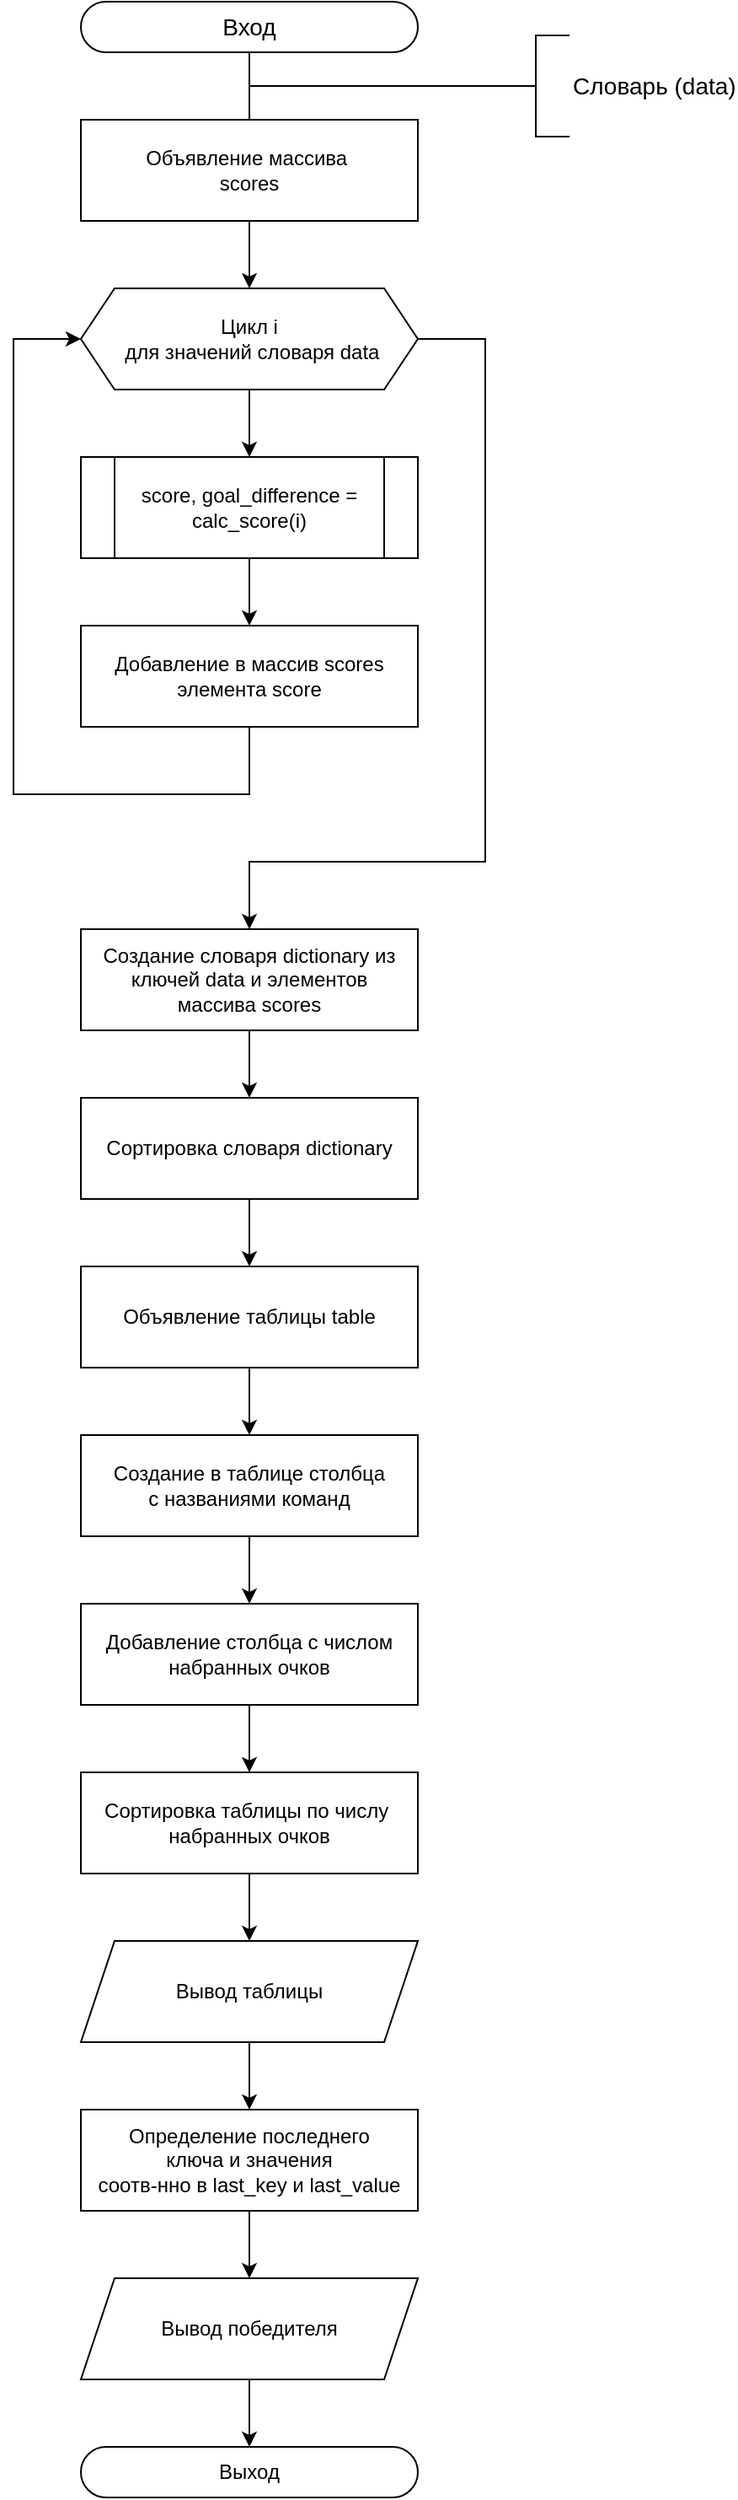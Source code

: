 <mxfile version="21.2.1" type="device">
  <diagram name="Страница 1" id="6tMGNJNM4NKZPwXtHnVI">
    <mxGraphModel dx="584" dy="793" grid="1" gridSize="10" guides="1" tooltips="1" connect="1" arrows="1" fold="1" page="1" pageScale="1" pageWidth="827" pageHeight="1169" math="0" shadow="0">
      <root>
        <mxCell id="0" />
        <mxCell id="1" parent="0" />
        <mxCell id="Q8PbNGjHBaHUHqc-n6fm-56" style="edgeStyle=orthogonalEdgeStyle;rounded=0;orthogonalLoop=1;jettySize=auto;html=1;entryX=0.5;entryY=0;entryDx=0;entryDy=0;fontSize=14;" parent="1" source="Q8PbNGjHBaHUHqc-n6fm-1" edge="1">
          <mxGeometry relative="1" as="geometry">
            <mxPoint x="200" y="200" as="targetPoint" />
          </mxGeometry>
        </mxCell>
        <mxCell id="Q8PbNGjHBaHUHqc-n6fm-1" value="Вход" style="rounded=1;whiteSpace=wrap;html=1;arcSize=50;fontSize=14;" parent="1" vertex="1">
          <mxGeometry x="100" y="70" width="200" height="30" as="geometry" />
        </mxCell>
        <mxCell id="Q8PbNGjHBaHUHqc-n6fm-65" style="edgeStyle=orthogonalEdgeStyle;rounded=0;orthogonalLoop=1;jettySize=auto;html=1;endArrow=none;endFill=0;fontSize=14;" parent="1" source="Q8PbNGjHBaHUHqc-n6fm-6" edge="1">
          <mxGeometry relative="1" as="geometry">
            <mxPoint x="200" y="140" as="targetPoint" />
            <Array as="points">
              <mxPoint x="200" y="120" />
            </Array>
          </mxGeometry>
        </mxCell>
        <mxCell id="Q8PbNGjHBaHUHqc-n6fm-6" value="Словарь (data)" style="strokeWidth=1;html=1;shape=mxgraph.flowchart.annotation_2;align=left;labelPosition=right;pointerEvents=1;fontSize=14;" parent="1" vertex="1">
          <mxGeometry x="350" y="90" width="40" height="60" as="geometry" />
        </mxCell>
        <mxCell id="Q8PbNGjHBaHUHqc-n6fm-44" style="edgeStyle=orthogonalEdgeStyle;rounded=0;orthogonalLoop=1;jettySize=auto;html=1;entryX=0.5;entryY=0;entryDx=0;entryDy=0;" parent="1" edge="1">
          <mxGeometry relative="1" as="geometry">
            <mxPoint x="200.0" y="260" as="sourcePoint" />
          </mxGeometry>
        </mxCell>
        <mxCell id="Q8PbNGjHBaHUHqc-n6fm-45" style="edgeStyle=orthogonalEdgeStyle;rounded=0;orthogonalLoop=1;jettySize=auto;html=1;entryX=0.5;entryY=0;entryDx=0;entryDy=0;" parent="1" edge="1">
          <mxGeometry relative="1" as="geometry">
            <mxPoint x="200.0" y="360" as="sourcePoint" />
          </mxGeometry>
        </mxCell>
        <mxCell id="Q8PbNGjHBaHUHqc-n6fm-53" style="edgeStyle=orthogonalEdgeStyle;rounded=0;orthogonalLoop=1;jettySize=auto;html=1;entryX=0.5;entryY=0;entryDx=0;entryDy=0;" parent="1" edge="1">
          <mxGeometry relative="1" as="geometry">
            <mxPoint x="200.0" y="460" as="sourcePoint" />
          </mxGeometry>
        </mxCell>
        <mxCell id="Q8PbNGjHBaHUHqc-n6fm-54" style="edgeStyle=orthogonalEdgeStyle;rounded=0;orthogonalLoop=1;jettySize=auto;html=1;" parent="1" edge="1">
          <mxGeometry relative="1" as="geometry">
            <mxPoint x="200.0" y="560" as="sourcePoint" />
          </mxGeometry>
        </mxCell>
        <mxCell id="Q8PbNGjHBaHUHqc-n6fm-50" style="edgeStyle=orthogonalEdgeStyle;rounded=0;orthogonalLoop=1;jettySize=auto;html=1;entryX=0.5;entryY=0;entryDx=0;entryDy=0;" parent="1" edge="1">
          <mxGeometry relative="1" as="geometry">
            <mxPoint x="200.0" y="660" as="sourcePoint" />
          </mxGeometry>
        </mxCell>
        <mxCell id="Q8PbNGjHBaHUHqc-n6fm-51" style="edgeStyle=orthogonalEdgeStyle;rounded=0;orthogonalLoop=1;jettySize=auto;html=1;entryX=0.5;entryY=0;entryDx=0;entryDy=0;" parent="1" edge="1">
          <mxGeometry relative="1" as="geometry">
            <mxPoint x="200.0" y="760" as="sourcePoint" />
          </mxGeometry>
        </mxCell>
        <mxCell id="Q8PbNGjHBaHUHqc-n6fm-52" style="edgeStyle=orthogonalEdgeStyle;rounded=0;orthogonalLoop=1;jettySize=auto;html=1;entryX=0;entryY=0.5;entryDx=0;entryDy=0;" parent="1" edge="1">
          <mxGeometry relative="1" as="geometry">
            <mxPoint x="100" y="630" as="targetPoint" />
            <Array as="points">
              <mxPoint x="200" y="880" />
              <mxPoint x="60" y="880" />
              <mxPoint x="60" y="630" />
            </Array>
          </mxGeometry>
        </mxCell>
        <mxCell id="wm96Qt1JqF1Xcq8qNvsb-16" style="edgeStyle=orthogonalEdgeStyle;rounded=0;orthogonalLoop=1;jettySize=auto;html=1;" edge="1" parent="1">
          <mxGeometry relative="1" as="geometry">
            <mxPoint x="200" y="200" as="targetPoint" />
            <mxPoint x="200" y="160" as="sourcePoint" />
          </mxGeometry>
        </mxCell>
        <mxCell id="Q8PbNGjHBaHUHqc-n6fm-101" style="edgeStyle=orthogonalEdgeStyle;rounded=0;orthogonalLoop=1;jettySize=auto;html=1;entryX=0.5;entryY=0;entryDx=0;entryDy=0;fontSize=15;" parent="1" target="Q8PbNGjHBaHUHqc-n6fm-100" edge="1">
          <mxGeometry relative="1" as="geometry">
            <mxPoint x="80" y="880" as="sourcePoint" />
          </mxGeometry>
        </mxCell>
        <mxCell id="Q8PbNGjHBaHUHqc-n6fm-117" style="edgeStyle=orthogonalEdgeStyle;rounded=0;orthogonalLoop=1;jettySize=auto;html=1;entryX=0.5;entryY=0;entryDx=0;entryDy=0;fontSize=15;" parent="1" target="Q8PbNGjHBaHUHqc-n6fm-35" edge="1">
          <mxGeometry relative="1" as="geometry">
            <Array as="points">
              <mxPoint x="260" y="650.0" />
              <mxPoint x="260" y="1511" />
            </Array>
            <mxPoint x="179.697" y="650.091" as="sourcePoint" />
          </mxGeometry>
        </mxCell>
        <mxCell id="Q8PbNGjHBaHUHqc-n6fm-116" style="edgeStyle=orthogonalEdgeStyle;rounded=0;orthogonalLoop=1;jettySize=auto;html=1;entryX=0;entryY=0.5;entryDx=0;entryDy=0;fontSize=15;" parent="1" source="Q8PbNGjHBaHUHqc-n6fm-114" edge="1">
          <mxGeometry relative="1" as="geometry">
            <Array as="points">
              <mxPoint x="80" y="1460" />
              <mxPoint x="-100" y="1460" />
              <mxPoint x="-100" y="650" />
            </Array>
            <mxPoint x="-20" y="650" as="targetPoint" />
          </mxGeometry>
        </mxCell>
        <mxCell id="wm96Qt1JqF1Xcq8qNvsb-49" style="edgeStyle=orthogonalEdgeStyle;rounded=0;orthogonalLoop=1;jettySize=auto;html=1;entryX=0.5;entryY=0;entryDx=0;entryDy=0;" edge="1" parent="1" source="wm96Qt1JqF1Xcq8qNvsb-47" target="wm96Qt1JqF1Xcq8qNvsb-48">
          <mxGeometry relative="1" as="geometry" />
        </mxCell>
        <mxCell id="wm96Qt1JqF1Xcq8qNvsb-47" value="Объявление массива&amp;nbsp;&lt;br&gt;scores" style="rounded=0;whiteSpace=wrap;html=1;" vertex="1" parent="1">
          <mxGeometry x="100" y="140" width="200" height="60" as="geometry" />
        </mxCell>
        <mxCell id="wm96Qt1JqF1Xcq8qNvsb-52" style="edgeStyle=orthogonalEdgeStyle;rounded=0;orthogonalLoop=1;jettySize=auto;html=1;entryX=0.5;entryY=0;entryDx=0;entryDy=0;" edge="1" parent="1" source="wm96Qt1JqF1Xcq8qNvsb-48" target="wm96Qt1JqF1Xcq8qNvsb-50">
          <mxGeometry relative="1" as="geometry" />
        </mxCell>
        <mxCell id="wm96Qt1JqF1Xcq8qNvsb-56" style="edgeStyle=orthogonalEdgeStyle;rounded=0;orthogonalLoop=1;jettySize=auto;html=1;entryX=0.5;entryY=0;entryDx=0;entryDy=0;" edge="1" parent="1" source="wm96Qt1JqF1Xcq8qNvsb-48" target="wm96Qt1JqF1Xcq8qNvsb-55">
          <mxGeometry relative="1" as="geometry">
            <Array as="points">
              <mxPoint x="340" y="270" />
              <mxPoint x="340" y="580" />
              <mxPoint x="200" y="580" />
            </Array>
          </mxGeometry>
        </mxCell>
        <mxCell id="wm96Qt1JqF1Xcq8qNvsb-48" value="Цикл i&lt;br&gt;&amp;nbsp;для значений словаря data" style="shape=hexagon;perimeter=hexagonPerimeter2;whiteSpace=wrap;html=1;fixedSize=1;" vertex="1" parent="1">
          <mxGeometry x="100" y="240" width="200" height="60" as="geometry" />
        </mxCell>
        <mxCell id="wm96Qt1JqF1Xcq8qNvsb-53" style="edgeStyle=orthogonalEdgeStyle;rounded=0;orthogonalLoop=1;jettySize=auto;html=1;entryX=0.5;entryY=0;entryDx=0;entryDy=0;" edge="1" parent="1" source="wm96Qt1JqF1Xcq8qNvsb-50" target="wm96Qt1JqF1Xcq8qNvsb-51">
          <mxGeometry relative="1" as="geometry" />
        </mxCell>
        <mxCell id="wm96Qt1JqF1Xcq8qNvsb-50" value="score, goal_difference = calc_score(i)" style="shape=process;whiteSpace=wrap;html=1;backgroundOutline=1;" vertex="1" parent="1">
          <mxGeometry x="100" y="340" width="200" height="60" as="geometry" />
        </mxCell>
        <mxCell id="wm96Qt1JqF1Xcq8qNvsb-54" style="edgeStyle=orthogonalEdgeStyle;rounded=0;orthogonalLoop=1;jettySize=auto;html=1;" edge="1" parent="1" source="wm96Qt1JqF1Xcq8qNvsb-51" target="wm96Qt1JqF1Xcq8qNvsb-48">
          <mxGeometry relative="1" as="geometry">
            <Array as="points">
              <mxPoint x="200" y="540" />
              <mxPoint x="60" y="540" />
              <mxPoint x="60" y="270" />
            </Array>
          </mxGeometry>
        </mxCell>
        <mxCell id="wm96Qt1JqF1Xcq8qNvsb-51" value="Добавление в массив scores элемента score" style="rounded=0;whiteSpace=wrap;html=1;" vertex="1" parent="1">
          <mxGeometry x="100" y="440" width="200" height="60" as="geometry" />
        </mxCell>
        <mxCell id="wm96Qt1JqF1Xcq8qNvsb-58" style="edgeStyle=orthogonalEdgeStyle;rounded=0;orthogonalLoop=1;jettySize=auto;html=1;entryX=0.5;entryY=0;entryDx=0;entryDy=0;" edge="1" parent="1" source="wm96Qt1JqF1Xcq8qNvsb-55" target="wm96Qt1JqF1Xcq8qNvsb-57">
          <mxGeometry relative="1" as="geometry" />
        </mxCell>
        <mxCell id="wm96Qt1JqF1Xcq8qNvsb-55" value="Создание словаря dictionary из ключей data и элементов&lt;br&gt;массива scores" style="rounded=0;whiteSpace=wrap;html=1;" vertex="1" parent="1">
          <mxGeometry x="100" y="620" width="200" height="60" as="geometry" />
        </mxCell>
        <mxCell id="wm96Qt1JqF1Xcq8qNvsb-66" style="edgeStyle=orthogonalEdgeStyle;rounded=0;orthogonalLoop=1;jettySize=auto;html=1;entryX=0.5;entryY=0;entryDx=0;entryDy=0;" edge="1" parent="1" source="wm96Qt1JqF1Xcq8qNvsb-57" target="wm96Qt1JqF1Xcq8qNvsb-59">
          <mxGeometry relative="1" as="geometry" />
        </mxCell>
        <mxCell id="wm96Qt1JqF1Xcq8qNvsb-57" value="Сортировка словаря dictionary" style="rounded=0;whiteSpace=wrap;html=1;" vertex="1" parent="1">
          <mxGeometry x="100" y="720" width="200" height="60" as="geometry" />
        </mxCell>
        <mxCell id="wm96Qt1JqF1Xcq8qNvsb-67" style="edgeStyle=orthogonalEdgeStyle;rounded=0;orthogonalLoop=1;jettySize=auto;html=1;" edge="1" parent="1" source="wm96Qt1JqF1Xcq8qNvsb-59" target="wm96Qt1JqF1Xcq8qNvsb-60">
          <mxGeometry relative="1" as="geometry" />
        </mxCell>
        <mxCell id="wm96Qt1JqF1Xcq8qNvsb-59" value="Объявление таблицы table" style="rounded=0;whiteSpace=wrap;html=1;" vertex="1" parent="1">
          <mxGeometry x="100" y="820" width="200" height="60" as="geometry" />
        </mxCell>
        <mxCell id="wm96Qt1JqF1Xcq8qNvsb-68" style="edgeStyle=orthogonalEdgeStyle;rounded=0;orthogonalLoop=1;jettySize=auto;html=1;" edge="1" parent="1" source="wm96Qt1JqF1Xcq8qNvsb-60" target="wm96Qt1JqF1Xcq8qNvsb-61">
          <mxGeometry relative="1" as="geometry" />
        </mxCell>
        <mxCell id="wm96Qt1JqF1Xcq8qNvsb-60" value="Создание в таблице столбца&lt;br&gt;с названиями команд" style="rounded=0;whiteSpace=wrap;html=1;" vertex="1" parent="1">
          <mxGeometry x="100" y="920" width="200" height="60" as="geometry" />
        </mxCell>
        <mxCell id="wm96Qt1JqF1Xcq8qNvsb-69" style="edgeStyle=orthogonalEdgeStyle;rounded=0;orthogonalLoop=1;jettySize=auto;html=1;entryX=0.5;entryY=0;entryDx=0;entryDy=0;" edge="1" parent="1" source="wm96Qt1JqF1Xcq8qNvsb-61" target="wm96Qt1JqF1Xcq8qNvsb-62">
          <mxGeometry relative="1" as="geometry" />
        </mxCell>
        <mxCell id="wm96Qt1JqF1Xcq8qNvsb-61" value="Добавление столбца с числом набранных очков" style="rounded=0;whiteSpace=wrap;html=1;" vertex="1" parent="1">
          <mxGeometry x="100" y="1020" width="200" height="60" as="geometry" />
        </mxCell>
        <mxCell id="wm96Qt1JqF1Xcq8qNvsb-70" style="edgeStyle=orthogonalEdgeStyle;rounded=0;orthogonalLoop=1;jettySize=auto;html=1;entryX=0.5;entryY=0;entryDx=0;entryDy=0;" edge="1" parent="1" source="wm96Qt1JqF1Xcq8qNvsb-62" target="wm96Qt1JqF1Xcq8qNvsb-63">
          <mxGeometry relative="1" as="geometry" />
        </mxCell>
        <mxCell id="wm96Qt1JqF1Xcq8qNvsb-62" value="Сортировка таблицы по числу&amp;nbsp;&lt;br&gt;набранных очков" style="rounded=0;whiteSpace=wrap;html=1;" vertex="1" parent="1">
          <mxGeometry x="100" y="1120" width="200" height="60" as="geometry" />
        </mxCell>
        <mxCell id="wm96Qt1JqF1Xcq8qNvsb-71" style="edgeStyle=orthogonalEdgeStyle;rounded=0;orthogonalLoop=1;jettySize=auto;html=1;entryX=0.5;entryY=0;entryDx=0;entryDy=0;" edge="1" parent="1" source="wm96Qt1JqF1Xcq8qNvsb-63" target="wm96Qt1JqF1Xcq8qNvsb-64">
          <mxGeometry relative="1" as="geometry" />
        </mxCell>
        <mxCell id="wm96Qt1JqF1Xcq8qNvsb-63" value="Вывод таблицы" style="shape=parallelogram;perimeter=parallelogramPerimeter;whiteSpace=wrap;html=1;fixedSize=1;" vertex="1" parent="1">
          <mxGeometry x="100" y="1220" width="200" height="60" as="geometry" />
        </mxCell>
        <mxCell id="wm96Qt1JqF1Xcq8qNvsb-72" style="edgeStyle=orthogonalEdgeStyle;rounded=0;orthogonalLoop=1;jettySize=auto;html=1;entryX=0.5;entryY=0;entryDx=0;entryDy=0;" edge="1" parent="1" source="wm96Qt1JqF1Xcq8qNvsb-64" target="wm96Qt1JqF1Xcq8qNvsb-65">
          <mxGeometry relative="1" as="geometry" />
        </mxCell>
        <mxCell id="wm96Qt1JqF1Xcq8qNvsb-64" value="Определение последнего &lt;br&gt;ключа и значения&lt;br&gt;соотв-нно в last_key и last_value" style="rounded=0;whiteSpace=wrap;html=1;" vertex="1" parent="1">
          <mxGeometry x="100" y="1320" width="200" height="60" as="geometry" />
        </mxCell>
        <mxCell id="wm96Qt1JqF1Xcq8qNvsb-74" style="edgeStyle=orthogonalEdgeStyle;rounded=0;orthogonalLoop=1;jettySize=auto;html=1;entryX=0.5;entryY=0;entryDx=0;entryDy=0;" edge="1" parent="1" source="wm96Qt1JqF1Xcq8qNvsb-65" target="wm96Qt1JqF1Xcq8qNvsb-73">
          <mxGeometry relative="1" as="geometry" />
        </mxCell>
        <mxCell id="wm96Qt1JqF1Xcq8qNvsb-65" value="Вывод победителя" style="shape=parallelogram;perimeter=parallelogramPerimeter;whiteSpace=wrap;html=1;fixedSize=1;" vertex="1" parent="1">
          <mxGeometry x="100" y="1420" width="200" height="60" as="geometry" />
        </mxCell>
        <mxCell id="wm96Qt1JqF1Xcq8qNvsb-73" value="Выход" style="rounded=1;whiteSpace=wrap;html=1;arcSize=50;" vertex="1" parent="1">
          <mxGeometry x="100" y="1520" width="200" height="30" as="geometry" />
        </mxCell>
      </root>
    </mxGraphModel>
  </diagram>
</mxfile>

